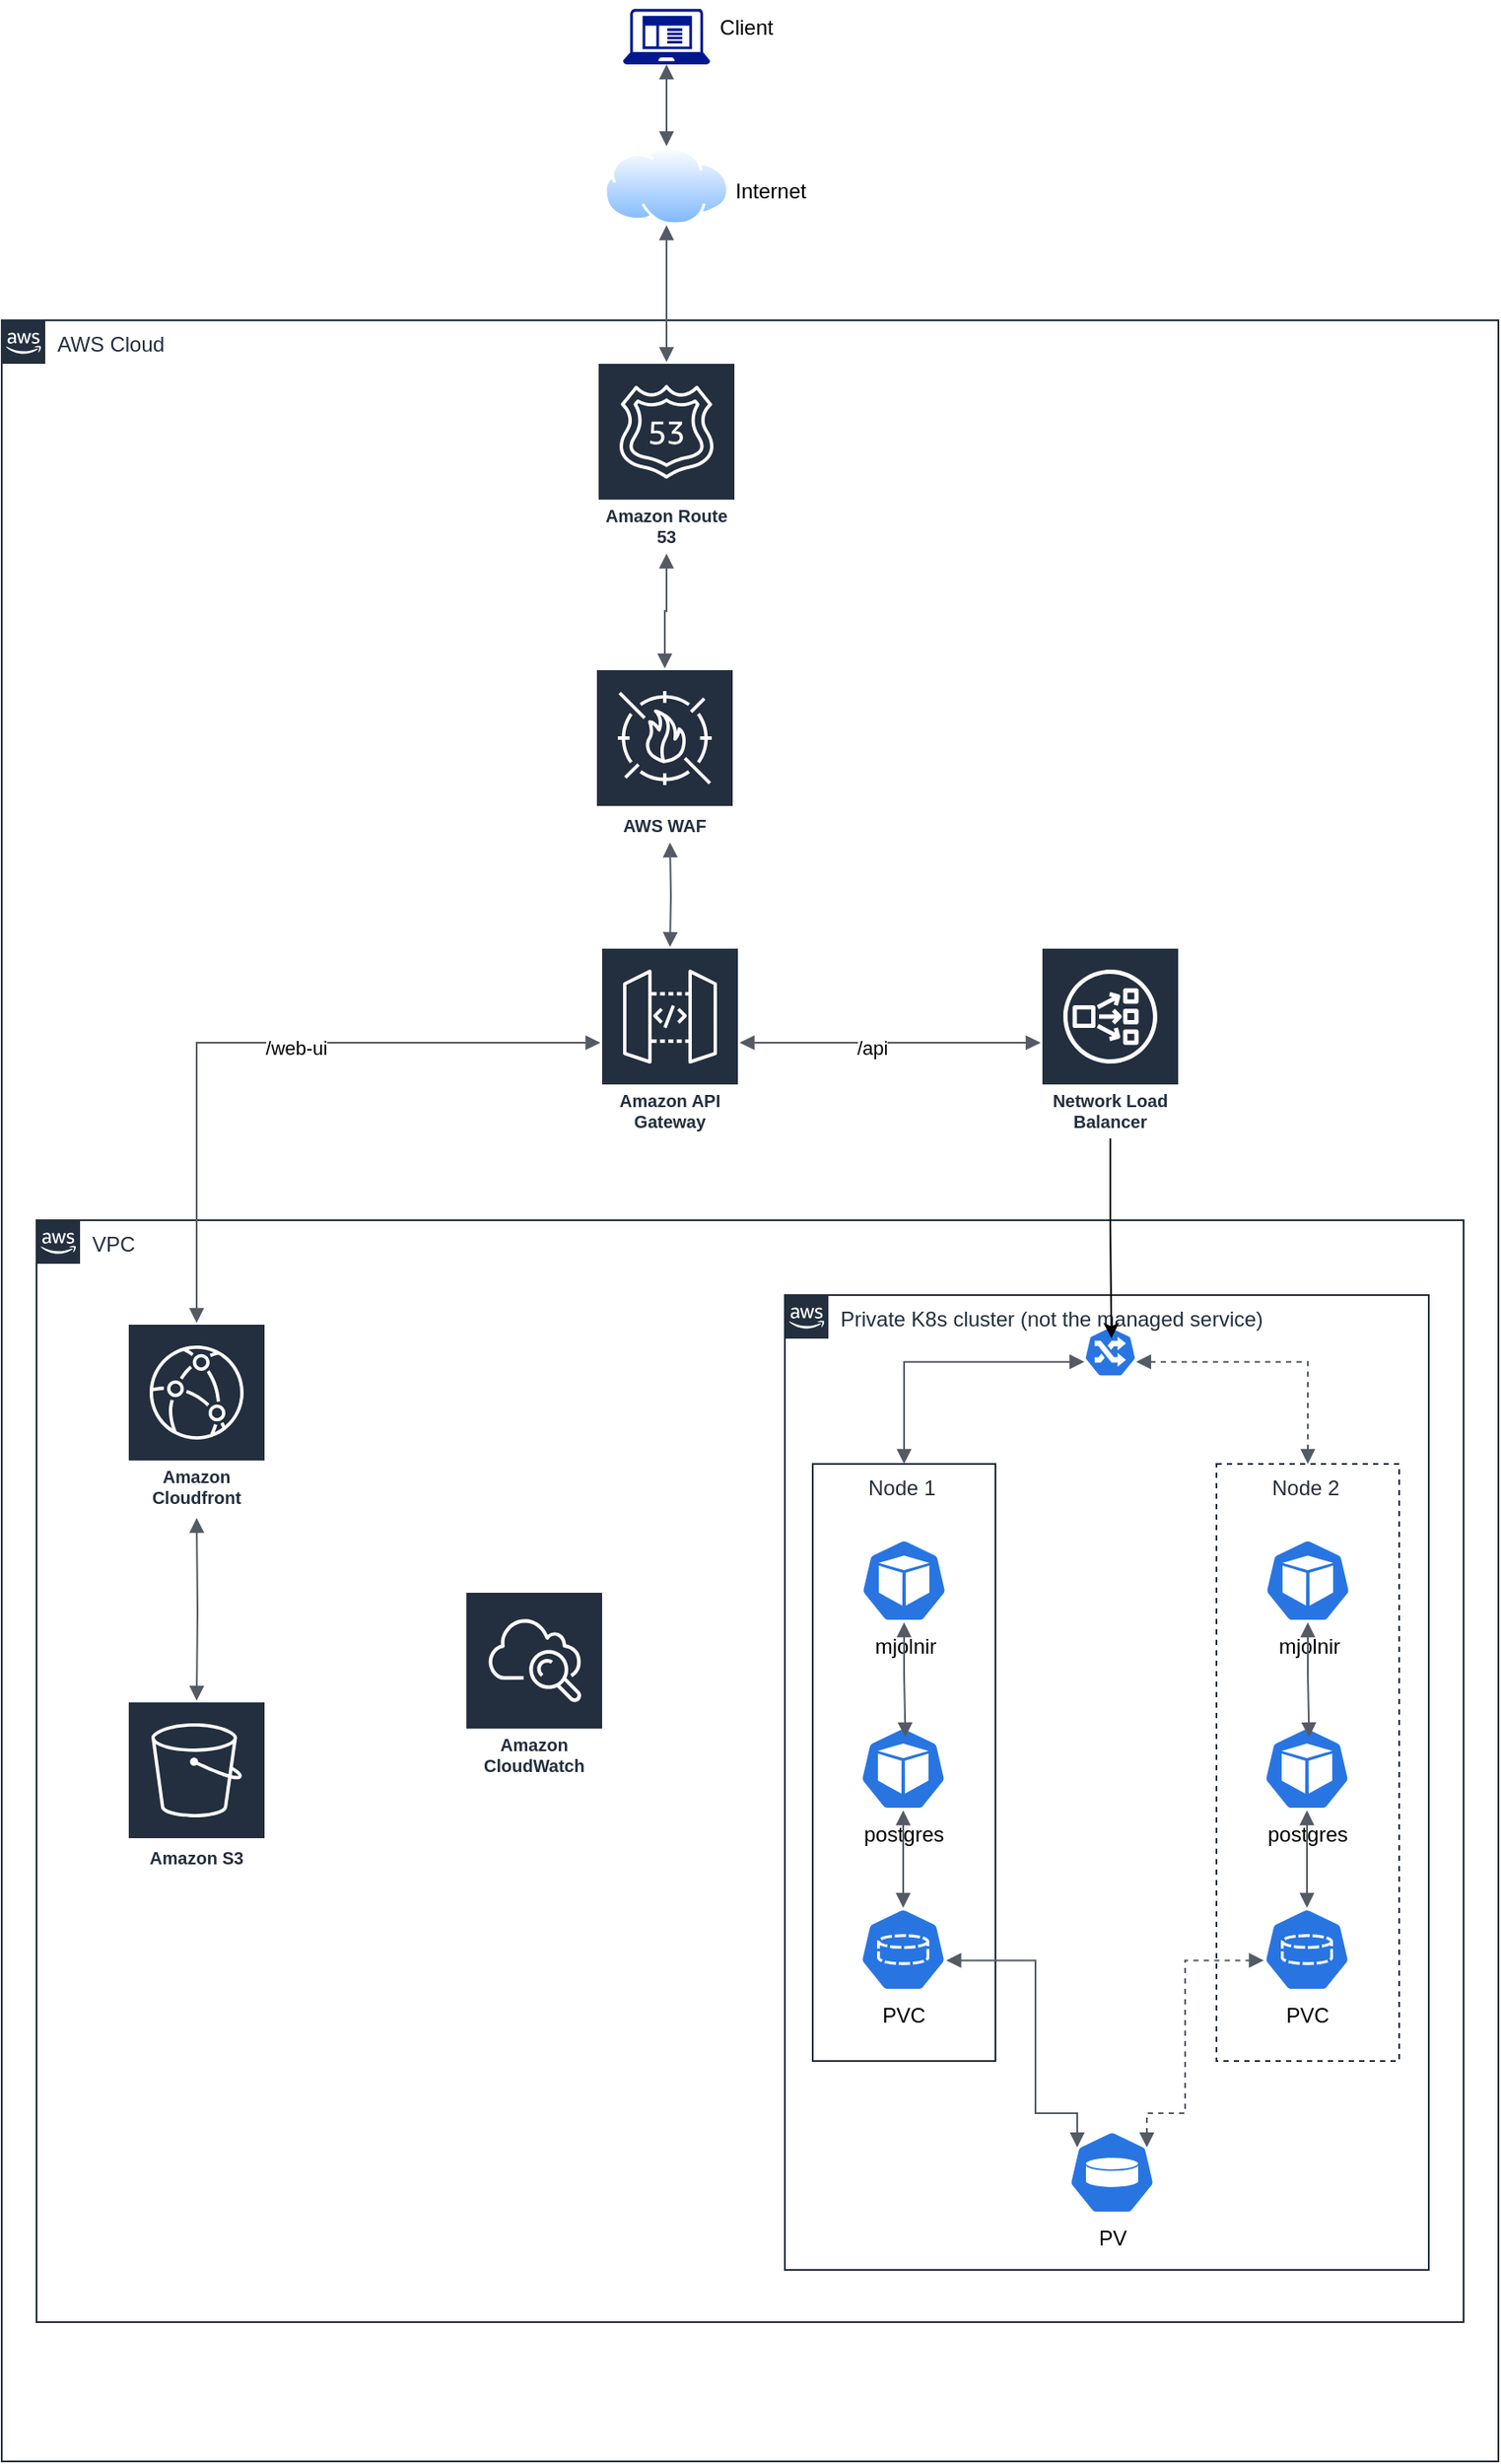 <mxfile version="22.0.3" type="github">
  <diagram id="Ht1M8jgEwFfnCIfOTk4-" name="Page-1">
    <mxGraphModel dx="1985" dy="1592" grid="1" gridSize="10" guides="1" tooltips="1" connect="1" arrows="1" fold="1" page="1" pageScale="1" pageWidth="1169" pageHeight="827" math="0" shadow="0">
      <root>
        <mxCell id="0" />
        <mxCell id="1" parent="0" />
        <mxCell id="UEzPUAAOIrF-is8g5C7q-175" value="AWS Cloud" style="points=[[0,0],[0.25,0],[0.5,0],[0.75,0],[1,0],[1,0.25],[1,0.5],[1,0.75],[1,1],[0.75,1],[0.5,1],[0.25,1],[0,1],[0,0.75],[0,0.5],[0,0.25]];outlineConnect=0;gradientColor=none;html=1;whiteSpace=wrap;fontSize=12;fontStyle=0;shape=mxgraph.aws4.group;grIcon=mxgraph.aws4.group_aws_cloud_alt;strokeColor=#232F3E;fillColor=none;verticalAlign=top;align=left;spacingLeft=30;fontColor=#232F3E;dashed=0;labelBackgroundColor=#ffffff;container=1;pointerEvents=0;collapsible=0;recursiveResize=0;" parent="1" vertex="1">
          <mxGeometry x="170" y="-640" width="860" height="1230" as="geometry" />
        </mxCell>
        <mxCell id="OsJBsGIuthRnVYe66OG0-27" value="VPC" style="points=[[0,0],[0.25,0],[0.5,0],[0.75,0],[1,0],[1,0.25],[1,0.5],[1,0.75],[1,1],[0.75,1],[0.5,1],[0.25,1],[0,1],[0,0.75],[0,0.5],[0,0.25]];outlineConnect=0;gradientColor=none;html=1;whiteSpace=wrap;fontSize=12;fontStyle=0;shape=mxgraph.aws4.group;grIcon=mxgraph.aws4.group_aws_cloud_alt;strokeColor=#232F3E;fillColor=none;verticalAlign=top;align=left;spacingLeft=30;fontColor=#232F3E;dashed=0;labelBackgroundColor=#ffffff;container=1;pointerEvents=0;collapsible=0;recursiveResize=0;" vertex="1" parent="UEzPUAAOIrF-is8g5C7q-175">
          <mxGeometry x="20" y="517" width="820" height="633" as="geometry" />
        </mxCell>
        <mxCell id="OsJBsGIuthRnVYe66OG0-60" value="Private K8s cluster (not the managed service)" style="points=[[0,0],[0.25,0],[0.5,0],[0.75,0],[1,0],[1,0.25],[1,0.5],[1,0.75],[1,1],[0.75,1],[0.5,1],[0.25,1],[0,1],[0,0.75],[0,0.5],[0,0.25]];outlineConnect=0;gradientColor=none;html=1;whiteSpace=wrap;fontSize=12;fontStyle=0;shape=mxgraph.aws4.group;grIcon=mxgraph.aws4.group_aws_cloud_alt;strokeColor=#232F3E;fillColor=none;verticalAlign=top;align=left;spacingLeft=30;fontColor=#232F3E;dashed=0;labelBackgroundColor=#ffffff;container=1;pointerEvents=0;collapsible=0;recursiveResize=0;" vertex="1" parent="OsJBsGIuthRnVYe66OG0-27">
          <mxGeometry x="430" y="43" width="370" height="560" as="geometry" />
        </mxCell>
        <mxCell id="OsJBsGIuthRnVYe66OG0-108" value="Amazon CloudWatch" style="sketch=0;outlineConnect=0;fontColor=#232F3E;gradientColor=none;strokeColor=#ffffff;fillColor=#232F3E;dashed=0;verticalLabelPosition=middle;verticalAlign=bottom;align=center;html=1;whiteSpace=wrap;fontSize=10;fontStyle=1;spacing=3;shape=mxgraph.aws4.productIcon;prIcon=mxgraph.aws4.cloudwatch;" vertex="1" parent="OsJBsGIuthRnVYe66OG0-27">
          <mxGeometry x="246" y="213" width="80" height="110" as="geometry" />
        </mxCell>
        <mxCell id="OsJBsGIuthRnVYe66OG0-38" value="Amazon S3" style="sketch=0;outlineConnect=0;fontColor=#232F3E;gradientColor=none;strokeColor=#ffffff;fillColor=#232F3E;dashed=0;verticalLabelPosition=middle;verticalAlign=bottom;align=center;html=1;whiteSpace=wrap;fontSize=10;fontStyle=1;spacing=3;shape=mxgraph.aws4.productIcon;prIcon=mxgraph.aws4.s3;" vertex="1" parent="UEzPUAAOIrF-is8g5C7q-175">
          <mxGeometry x="72" y="793" width="80" height="100" as="geometry" />
        </mxCell>
        <mxCell id="OsJBsGIuthRnVYe66OG0-41" value="Amazon Route 53" style="sketch=0;outlineConnect=0;fontColor=#232F3E;gradientColor=none;strokeColor=#ffffff;fillColor=#232F3E;dashed=0;verticalLabelPosition=middle;verticalAlign=bottom;align=center;html=1;whiteSpace=wrap;fontSize=10;fontStyle=1;spacing=3;shape=mxgraph.aws4.productIcon;prIcon=mxgraph.aws4.route_53;" vertex="1" parent="UEzPUAAOIrF-is8g5C7q-175">
          <mxGeometry x="342" y="24" width="80" height="110" as="geometry" />
        </mxCell>
        <mxCell id="OsJBsGIuthRnVYe66OG0-42" value="AWS WAF" style="sketch=0;outlineConnect=0;fontColor=#232F3E;gradientColor=none;strokeColor=#ffffff;fillColor=#232F3E;dashed=0;verticalLabelPosition=middle;verticalAlign=bottom;align=center;html=1;whiteSpace=wrap;fontSize=10;fontStyle=1;spacing=3;shape=mxgraph.aws4.productIcon;prIcon=mxgraph.aws4.waf;" vertex="1" parent="UEzPUAAOIrF-is8g5C7q-175">
          <mxGeometry x="341" y="200" width="80" height="100" as="geometry" />
        </mxCell>
        <mxCell id="OsJBsGIuthRnVYe66OG0-43" value="Amazon API Gateway" style="sketch=0;outlineConnect=0;fontColor=#232F3E;gradientColor=none;strokeColor=#ffffff;fillColor=#232F3E;dashed=0;verticalLabelPosition=middle;verticalAlign=bottom;align=center;html=1;whiteSpace=wrap;fontSize=10;fontStyle=1;spacing=3;shape=mxgraph.aws4.productIcon;prIcon=mxgraph.aws4.api_gateway;" vertex="1" parent="UEzPUAAOIrF-is8g5C7q-175">
          <mxGeometry x="344" y="360" width="80" height="110" as="geometry" />
        </mxCell>
        <mxCell id="OsJBsGIuthRnVYe66OG0-44" value="Amazon Cloudfront" style="sketch=0;outlineConnect=0;fontColor=#232F3E;gradientColor=none;strokeColor=#ffffff;fillColor=#232F3E;dashed=0;verticalLabelPosition=middle;verticalAlign=bottom;align=center;html=1;whiteSpace=wrap;fontSize=10;fontStyle=1;spacing=3;shape=mxgraph.aws4.productIcon;prIcon=mxgraph.aws4.cloudfront;" vertex="1" parent="UEzPUAAOIrF-is8g5C7q-175">
          <mxGeometry x="72" y="576" width="80" height="110" as="geometry" />
        </mxCell>
        <mxCell id="OsJBsGIuthRnVYe66OG0-47" value="" style="edgeStyle=orthogonalEdgeStyle;html=1;endArrow=block;elbow=vertical;startArrow=block;startFill=1;endFill=1;strokeColor=#545B64;rounded=0;" edge="1" parent="UEzPUAAOIrF-is8g5C7q-175" source="OsJBsGIuthRnVYe66OG0-41" target="OsJBsGIuthRnVYe66OG0-42">
          <mxGeometry width="100" relative="1" as="geometry">
            <mxPoint x="385" y="120" as="sourcePoint" />
            <mxPoint x="484" y="100" as="targetPoint" />
          </mxGeometry>
        </mxCell>
        <mxCell id="OsJBsGIuthRnVYe66OG0-55" value="" style="edgeStyle=orthogonalEdgeStyle;html=1;endArrow=block;elbow=vertical;startArrow=block;startFill=1;endFill=1;strokeColor=#545B64;rounded=0;" edge="1" parent="UEzPUAAOIrF-is8g5C7q-175" source="OsJBsGIuthRnVYe66OG0-43" target="OsJBsGIuthRnVYe66OG0-44">
          <mxGeometry width="100" relative="1" as="geometry">
            <mxPoint x="104" y="490" as="sourcePoint" />
            <mxPoint x="114.091" y="473" as="targetPoint" />
          </mxGeometry>
        </mxCell>
        <mxCell id="OsJBsGIuthRnVYe66OG0-57" value="&lt;div&gt;/web-ui&lt;/div&gt;" style="edgeLabel;html=1;align=center;verticalAlign=middle;resizable=0;points=[];" vertex="1" connectable="0" parent="OsJBsGIuthRnVYe66OG0-55">
          <mxGeometry x="-0.107" y="3" relative="1" as="geometry">
            <mxPoint as="offset" />
          </mxGeometry>
        </mxCell>
        <mxCell id="OsJBsGIuthRnVYe66OG0-56" value="" style="edgeStyle=orthogonalEdgeStyle;html=1;endArrow=block;elbow=vertical;startArrow=block;startFill=1;endFill=1;strokeColor=#545B64;rounded=0;" edge="1" parent="UEzPUAAOIrF-is8g5C7q-175" target="OsJBsGIuthRnVYe66OG0-38">
          <mxGeometry width="100" relative="1" as="geometry">
            <mxPoint x="112" y="688" as="sourcePoint" />
            <mxPoint x="114" y="690" as="targetPoint" />
          </mxGeometry>
        </mxCell>
        <mxCell id="OsJBsGIuthRnVYe66OG0-58" value="Network Load Balancer" style="sketch=0;outlineConnect=0;fontColor=#232F3E;gradientColor=none;strokeColor=#ffffff;fillColor=#232F3E;dashed=0;verticalLabelPosition=middle;verticalAlign=bottom;align=center;html=1;whiteSpace=wrap;fontSize=10;fontStyle=1;spacing=3;shape=mxgraph.aws4.productIcon;prIcon=mxgraph.aws4.network_load_balancer;" vertex="1" parent="UEzPUAAOIrF-is8g5C7q-175">
          <mxGeometry x="597" y="360" width="80" height="110" as="geometry" />
        </mxCell>
        <mxCell id="OsJBsGIuthRnVYe66OG0-59" value="" style="edgeStyle=orthogonalEdgeStyle;html=1;endArrow=block;elbow=vertical;startArrow=block;startFill=1;endFill=1;strokeColor=#545B64;rounded=0;" edge="1" parent="UEzPUAAOIrF-is8g5C7q-175" source="OsJBsGIuthRnVYe66OG0-43" target="OsJBsGIuthRnVYe66OG0-58">
          <mxGeometry width="100" relative="1" as="geometry">
            <mxPoint x="384" y="610" as="sourcePoint" />
            <mxPoint x="484" y="610" as="targetPoint" />
          </mxGeometry>
        </mxCell>
        <mxCell id="OsJBsGIuthRnVYe66OG0-63" value="&lt;div&gt;/api&lt;/div&gt;" style="edgeLabel;html=1;align=center;verticalAlign=middle;resizable=0;points=[];" vertex="1" connectable="0" parent="OsJBsGIuthRnVYe66OG0-59">
          <mxGeometry x="-0.128" y="-3" relative="1" as="geometry">
            <mxPoint as="offset" />
          </mxGeometry>
        </mxCell>
        <mxCell id="OsJBsGIuthRnVYe66OG0-1" value="" style="sketch=0;aspect=fixed;pointerEvents=1;shadow=0;dashed=0;html=1;strokeColor=none;labelPosition=center;verticalLabelPosition=bottom;verticalAlign=top;align=center;fillColor=#00188D;shape=mxgraph.mscae.enterprise.client_application" vertex="1" parent="1">
          <mxGeometry x="527" y="-819" width="50" height="32" as="geometry" />
        </mxCell>
        <mxCell id="OsJBsGIuthRnVYe66OG0-2" value="" style="image;aspect=fixed;perimeter=ellipsePerimeter;html=1;align=center;shadow=0;dashed=0;spacingTop=3;image=img/lib/active_directory/internet_cloud.svg;" vertex="1" parent="1">
          <mxGeometry x="516" y="-740" width="72" height="45.36" as="geometry" />
        </mxCell>
        <mxCell id="OsJBsGIuthRnVYe66OG0-5" value="" style="edgeStyle=orthogonalEdgeStyle;html=1;endArrow=block;elbow=vertical;startArrow=block;startFill=1;endFill=1;strokeColor=#545B64;rounded=0;exitX=0.5;exitY=0;exitDx=0;exitDy=0;entryX=0.5;entryY=1;entryDx=0;entryDy=0;entryPerimeter=0;" edge="1" parent="1" source="OsJBsGIuthRnVYe66OG0-2" target="OsJBsGIuthRnVYe66OG0-1">
          <mxGeometry width="100" relative="1" as="geometry">
            <mxPoint x="544" y="-660" as="sourcePoint" />
            <mxPoint x="551" y="-795" as="targetPoint" />
          </mxGeometry>
        </mxCell>
        <mxCell id="OsJBsGIuthRnVYe66OG0-11" value="Internet" style="text;html=1;strokeColor=none;fillColor=none;align=center;verticalAlign=middle;whiteSpace=wrap;rounded=0;" vertex="1" parent="1">
          <mxGeometry x="582" y="-729.5" width="60" height="30" as="geometry" />
        </mxCell>
        <mxCell id="OsJBsGIuthRnVYe66OG0-46" value="" style="edgeStyle=orthogonalEdgeStyle;html=1;endArrow=block;elbow=vertical;startArrow=block;startFill=1;endFill=1;strokeColor=#545B64;rounded=0;exitX=0.5;exitY=1;exitDx=0;exitDy=0;" edge="1" parent="1" source="OsJBsGIuthRnVYe66OG0-2" target="OsJBsGIuthRnVYe66OG0-41">
          <mxGeometry width="100" relative="1" as="geometry">
            <mxPoint x="554" y="-620" as="sourcePoint" />
            <mxPoint x="654" y="-620" as="targetPoint" />
          </mxGeometry>
        </mxCell>
        <mxCell id="OsJBsGIuthRnVYe66OG0-51" value="" style="edgeStyle=orthogonalEdgeStyle;html=1;endArrow=block;elbow=vertical;startArrow=block;startFill=1;endFill=1;strokeColor=#545B64;rounded=0;" edge="1" parent="1" target="OsJBsGIuthRnVYe66OG0-43">
          <mxGeometry width="100" relative="1" as="geometry">
            <mxPoint x="554" y="-340" as="sourcePoint" />
            <mxPoint x="654" y="-390" as="targetPoint" />
          </mxGeometry>
        </mxCell>
        <mxCell id="OsJBsGIuthRnVYe66OG0-52" value="&lt;div&gt;Client&lt;/div&gt;" style="text;html=1;strokeColor=none;fillColor=none;align=center;verticalAlign=middle;whiteSpace=wrap;rounded=0;" vertex="1" parent="1">
          <mxGeometry x="568" y="-823.5" width="60" height="30" as="geometry" />
        </mxCell>
        <mxCell id="OsJBsGIuthRnVYe66OG0-74" value="Node 1" style="points=[[0,0],[0.25,0],[0.5,0],[0.75,0],[1,0],[1,0.25],[1,0.5],[1,0.75],[1,1],[0.75,1],[0.5,1],[0.25,1],[0,1],[0,0.75],[0,0.5],[0,0.25]];outlineConnect=0;gradientColor=none;html=1;whiteSpace=wrap;fontSize=12;fontStyle=0;shape=mxgraph.aws4.group;strokeColor=#232F3E;fillColor=none;verticalAlign=top;align=left;spacingLeft=30;fontColor=#232F3E;dashed=0;labelBackgroundColor=#ffffff;container=1;pointerEvents=0;collapsible=0;recursiveResize=0;" vertex="1" parent="1">
          <mxGeometry x="636" y="17" width="105" height="343" as="geometry" />
        </mxCell>
        <mxCell id="OsJBsGIuthRnVYe66OG0-75" value="mjolnir" style="sketch=0;html=1;dashed=0;whitespace=wrap;fillColor=#2875E2;strokeColor=#ffffff;points=[[0.005,0.63,0],[0.1,0.2,0],[0.9,0.2,0],[0.5,0,0],[0.995,0.63,0],[0.72,0.99,0],[0.5,1,0],[0.28,0.99,0]];verticalLabelPosition=bottom;align=center;verticalAlign=top;shape=mxgraph.kubernetes.icon;prIcon=pod" vertex="1" parent="OsJBsGIuthRnVYe66OG0-74">
          <mxGeometry x="27.5" y="43" width="50" height="48" as="geometry" />
        </mxCell>
        <mxCell id="OsJBsGIuthRnVYe66OG0-76" value="postgres" style="sketch=0;html=1;dashed=0;whitespace=wrap;fillColor=#2875E2;strokeColor=#ffffff;points=[[0.005,0.63,0],[0.1,0.2,0],[0.9,0.2,0],[0.5,0,0],[0.995,0.63,0],[0.72,0.99,0],[0.5,1,0],[0.28,0.99,0]];verticalLabelPosition=bottom;align=center;verticalAlign=top;shape=mxgraph.kubernetes.icon;prIcon=pod" vertex="1" parent="OsJBsGIuthRnVYe66OG0-74">
          <mxGeometry x="27" y="151" width="50" height="48" as="geometry" />
        </mxCell>
        <mxCell id="OsJBsGIuthRnVYe66OG0-78" value="&lt;div&gt;PVC&lt;br&gt;&lt;/div&gt;&lt;div&gt;&lt;br&gt;&lt;/div&gt;" style="sketch=0;html=1;dashed=0;whitespace=wrap;fillColor=#2875E2;strokeColor=#ffffff;points=[[0.005,0.63,0],[0.1,0.2,0],[0.9,0.2,0],[0.5,0,0],[0.995,0.63,0],[0.72,0.99,0],[0.5,1,0],[0.28,0.99,0]];verticalLabelPosition=bottom;align=center;verticalAlign=top;shape=mxgraph.kubernetes.icon;prIcon=pvc" vertex="1" parent="OsJBsGIuthRnVYe66OG0-74">
          <mxGeometry x="27" y="255" width="50" height="48" as="geometry" />
        </mxCell>
        <mxCell id="OsJBsGIuthRnVYe66OG0-89" value="" style="edgeStyle=orthogonalEdgeStyle;html=1;endArrow=block;elbow=vertical;startArrow=block;startFill=1;endFill=1;strokeColor=#545B64;rounded=0;exitX=0.5;exitY=1;exitDx=0;exitDy=0;exitPerimeter=0;entryX=0.525;entryY=0.126;entryDx=0;entryDy=0;entryPerimeter=0;" edge="1" parent="OsJBsGIuthRnVYe66OG0-74" source="OsJBsGIuthRnVYe66OG0-75" target="OsJBsGIuthRnVYe66OG0-76">
          <mxGeometry width="100" relative="1" as="geometry">
            <mxPoint x="-3" y="223" as="sourcePoint" />
            <mxPoint x="97" y="223" as="targetPoint" />
          </mxGeometry>
        </mxCell>
        <mxCell id="OsJBsGIuthRnVYe66OG0-90" value="" style="edgeStyle=orthogonalEdgeStyle;html=1;endArrow=block;elbow=vertical;startArrow=block;startFill=1;endFill=1;strokeColor=#545B64;rounded=0;exitX=0.5;exitY=1;exitDx=0;exitDy=0;exitPerimeter=0;" edge="1" parent="OsJBsGIuthRnVYe66OG0-74" source="OsJBsGIuthRnVYe66OG0-76" target="OsJBsGIuthRnVYe66OG0-78">
          <mxGeometry width="100" relative="1" as="geometry">
            <mxPoint x="-3" y="223" as="sourcePoint" />
            <mxPoint x="97" y="223" as="targetPoint" />
          </mxGeometry>
        </mxCell>
        <mxCell id="OsJBsGIuthRnVYe66OG0-88" value="" style="edgeStyle=orthogonalEdgeStyle;html=1;endArrow=block;elbow=vertical;startArrow=block;startFill=1;endFill=1;strokeColor=#545B64;rounded=0;entryX=0.005;entryY=0.63;entryDx=0;entryDy=0;entryPerimeter=0;exitX=0.5;exitY=0;exitDx=0;exitDy=0;" edge="1" parent="1" source="OsJBsGIuthRnVYe66OG0-74" target="OsJBsGIuthRnVYe66OG0-68">
          <mxGeometry width="100" relative="1" as="geometry">
            <mxPoint x="654" y="220" as="sourcePoint" />
            <mxPoint x="754" y="220" as="targetPoint" />
          </mxGeometry>
        </mxCell>
        <mxCell id="OsJBsGIuthRnVYe66OG0-97" value="&lt;div&gt;Node 2&lt;/div&gt;&lt;div&gt;&lt;br&gt;&lt;/div&gt;" style="points=[[0,0],[0.25,0],[0.5,0],[0.75,0],[1,0],[1,0.25],[1,0.5],[1,0.75],[1,1],[0.75,1],[0.5,1],[0.25,1],[0,1],[0,0.75],[0,0.5],[0,0.25]];outlineConnect=0;gradientColor=none;html=1;whiteSpace=wrap;fontSize=12;fontStyle=0;shape=mxgraph.aws4.group;strokeColor=#232F3E;fillColor=none;verticalAlign=top;align=left;spacingLeft=30;fontColor=#232F3E;dashed=1;labelBackgroundColor=#ffffff;container=1;pointerEvents=0;collapsible=0;recursiveResize=0;" vertex="1" parent="1">
          <mxGeometry x="868" y="17" width="105" height="343" as="geometry" />
        </mxCell>
        <mxCell id="OsJBsGIuthRnVYe66OG0-98" value="mjolnir" style="sketch=0;html=1;dashed=0;whitespace=wrap;fillColor=#2875E2;strokeColor=#ffffff;points=[[0.005,0.63,0],[0.1,0.2,0],[0.9,0.2,0],[0.5,0,0],[0.995,0.63,0],[0.72,0.99,0],[0.5,1,0],[0.28,0.99,0]];verticalLabelPosition=bottom;align=center;verticalAlign=top;shape=mxgraph.kubernetes.icon;prIcon=pod" vertex="1" parent="OsJBsGIuthRnVYe66OG0-97">
          <mxGeometry x="27.5" y="43" width="50" height="48" as="geometry" />
        </mxCell>
        <mxCell id="OsJBsGIuthRnVYe66OG0-99" value="postgres" style="sketch=0;html=1;dashed=0;whitespace=wrap;fillColor=#2875E2;strokeColor=#ffffff;points=[[0.005,0.63,0],[0.1,0.2,0],[0.9,0.2,0],[0.5,0,0],[0.995,0.63,0],[0.72,0.99,0],[0.5,1,0],[0.28,0.99,0]];verticalLabelPosition=bottom;align=center;verticalAlign=top;shape=mxgraph.kubernetes.icon;prIcon=pod" vertex="1" parent="OsJBsGIuthRnVYe66OG0-97">
          <mxGeometry x="27" y="151" width="50" height="48" as="geometry" />
        </mxCell>
        <mxCell id="OsJBsGIuthRnVYe66OG0-100" value="&lt;div&gt;PVC&lt;br&gt;&lt;/div&gt;&lt;div&gt;&lt;br&gt;&lt;/div&gt;" style="sketch=0;html=1;dashed=0;whitespace=wrap;fillColor=#2875E2;strokeColor=#ffffff;points=[[0.005,0.63,0],[0.1,0.2,0],[0.9,0.2,0],[0.5,0,0],[0.995,0.63,0],[0.72,0.99,0],[0.5,1,0],[0.28,0.99,0]];verticalLabelPosition=bottom;align=center;verticalAlign=top;shape=mxgraph.kubernetes.icon;prIcon=pvc" vertex="1" parent="OsJBsGIuthRnVYe66OG0-97">
          <mxGeometry x="27" y="255" width="50" height="48" as="geometry" />
        </mxCell>
        <mxCell id="OsJBsGIuthRnVYe66OG0-101" value="" style="edgeStyle=orthogonalEdgeStyle;html=1;endArrow=block;elbow=vertical;startArrow=block;startFill=1;endFill=1;strokeColor=#545B64;rounded=0;exitX=0.5;exitY=1;exitDx=0;exitDy=0;exitPerimeter=0;entryX=0.525;entryY=0.126;entryDx=0;entryDy=0;entryPerimeter=0;" edge="1" parent="OsJBsGIuthRnVYe66OG0-97" source="OsJBsGIuthRnVYe66OG0-98" target="OsJBsGIuthRnVYe66OG0-99">
          <mxGeometry width="100" relative="1" as="geometry">
            <mxPoint x="-3" y="223" as="sourcePoint" />
            <mxPoint x="97" y="223" as="targetPoint" />
          </mxGeometry>
        </mxCell>
        <mxCell id="OsJBsGIuthRnVYe66OG0-102" value="" style="edgeStyle=orthogonalEdgeStyle;html=1;endArrow=block;elbow=vertical;startArrow=block;startFill=1;endFill=1;strokeColor=#545B64;rounded=0;exitX=0.5;exitY=1;exitDx=0;exitDy=0;exitPerimeter=0;" edge="1" parent="OsJBsGIuthRnVYe66OG0-97" source="OsJBsGIuthRnVYe66OG0-99" target="OsJBsGIuthRnVYe66OG0-100">
          <mxGeometry width="100" relative="1" as="geometry">
            <mxPoint x="-3" y="223" as="sourcePoint" />
            <mxPoint x="97" y="223" as="targetPoint" />
          </mxGeometry>
        </mxCell>
        <mxCell id="OsJBsGIuthRnVYe66OG0-103" value="" style="edgeStyle=orthogonalEdgeStyle;html=1;endArrow=block;elbow=vertical;startArrow=block;startFill=1;endFill=1;strokeColor=#545B64;rounded=0;entryX=0.005;entryY=0.63;entryDx=0;entryDy=0;entryPerimeter=0;exitX=0.9;exitY=0.2;exitDx=0;exitDy=0;exitPerimeter=0;dashed=1;" edge="1" parent="1" source="OsJBsGIuthRnVYe66OG0-96" target="OsJBsGIuthRnVYe66OG0-100">
          <mxGeometry width="100" relative="1" as="geometry">
            <mxPoint x="654" y="270" as="sourcePoint" />
            <mxPoint x="754" y="270" as="targetPoint" />
            <Array as="points">
              <mxPoint x="828" y="390" />
              <mxPoint x="850" y="390" />
              <mxPoint x="850" y="302" />
            </Array>
          </mxGeometry>
        </mxCell>
        <mxCell id="OsJBsGIuthRnVYe66OG0-104" value="" style="edgeStyle=orthogonalEdgeStyle;html=1;endArrow=block;elbow=vertical;startArrow=block;startFill=1;endFill=1;strokeColor=#545B64;rounded=0;exitX=0.995;exitY=0.63;exitDx=0;exitDy=0;exitPerimeter=0;entryX=0.1;entryY=0.2;entryDx=0;entryDy=0;entryPerimeter=0;" edge="1" parent="1" source="OsJBsGIuthRnVYe66OG0-78" target="OsJBsGIuthRnVYe66OG0-96">
          <mxGeometry width="100" relative="1" as="geometry">
            <mxPoint x="654" y="398" as="sourcePoint" />
            <mxPoint x="754" y="398" as="targetPoint" />
            <Array as="points">
              <mxPoint x="764" y="302" />
              <mxPoint x="764" y="390" />
            </Array>
          </mxGeometry>
        </mxCell>
        <mxCell id="OsJBsGIuthRnVYe66OG0-105" value="" style="edgeStyle=orthogonalEdgeStyle;html=1;endArrow=block;elbow=vertical;startArrow=block;startFill=1;endFill=1;strokeColor=#545B64;rounded=0;exitX=0.995;exitY=0.63;exitDx=0;exitDy=0;exitPerimeter=0;entryX=0.5;entryY=0;entryDx=0;entryDy=0;dashed=1;" edge="1" parent="1" source="OsJBsGIuthRnVYe66OG0-68" target="OsJBsGIuthRnVYe66OG0-97">
          <mxGeometry width="100" relative="1" as="geometry">
            <mxPoint x="864" y="-30" as="sourcePoint" />
            <mxPoint x="964" y="-30" as="targetPoint" />
          </mxGeometry>
        </mxCell>
        <mxCell id="OsJBsGIuthRnVYe66OG0-96" value="PV" style="sketch=0;html=1;dashed=0;whitespace=wrap;fillColor=#2875E2;strokeColor=#ffffff;points=[[0.005,0.63,0],[0.1,0.2,0],[0.9,0.2,0],[0.5,0,0],[0.995,0.63,0],[0.72,0.99,0],[0.5,1,0],[0.28,0.99,0]];verticalLabelPosition=bottom;align=center;verticalAlign=top;shape=mxgraph.kubernetes.icon;prIcon=pv" vertex="1" parent="1">
          <mxGeometry x="783" y="400" width="50" height="48" as="geometry" />
        </mxCell>
        <mxCell id="OsJBsGIuthRnVYe66OG0-68" value="" style="sketch=0;html=1;dashed=0;whitespace=wrap;fillColor=#2875E2;strokeColor=#ffffff;points=[[0.005,0.63,0],[0.1,0.2,0],[0.9,0.2,0],[0.5,0,0],[0.995,0.63,0],[0.72,0.99,0],[0.5,1,0],[0.28,0.99,0]];verticalLabelPosition=bottom;align=center;verticalAlign=top;shape=mxgraph.kubernetes.icon;prIcon=ing" vertex="1" parent="1">
          <mxGeometry x="792" y="-70" width="30" height="45" as="geometry" />
        </mxCell>
        <mxCell id="OsJBsGIuthRnVYe66OG0-62" value="" style="edgeStyle=orthogonalEdgeStyle;rounded=0;orthogonalLoop=1;jettySize=auto;html=1;entryX=0.522;entryY=0.331;entryDx=0;entryDy=0;entryPerimeter=0;" edge="1" parent="1" source="OsJBsGIuthRnVYe66OG0-58" target="OsJBsGIuthRnVYe66OG0-68">
          <mxGeometry relative="1" as="geometry" />
        </mxCell>
      </root>
    </mxGraphModel>
  </diagram>
</mxfile>
